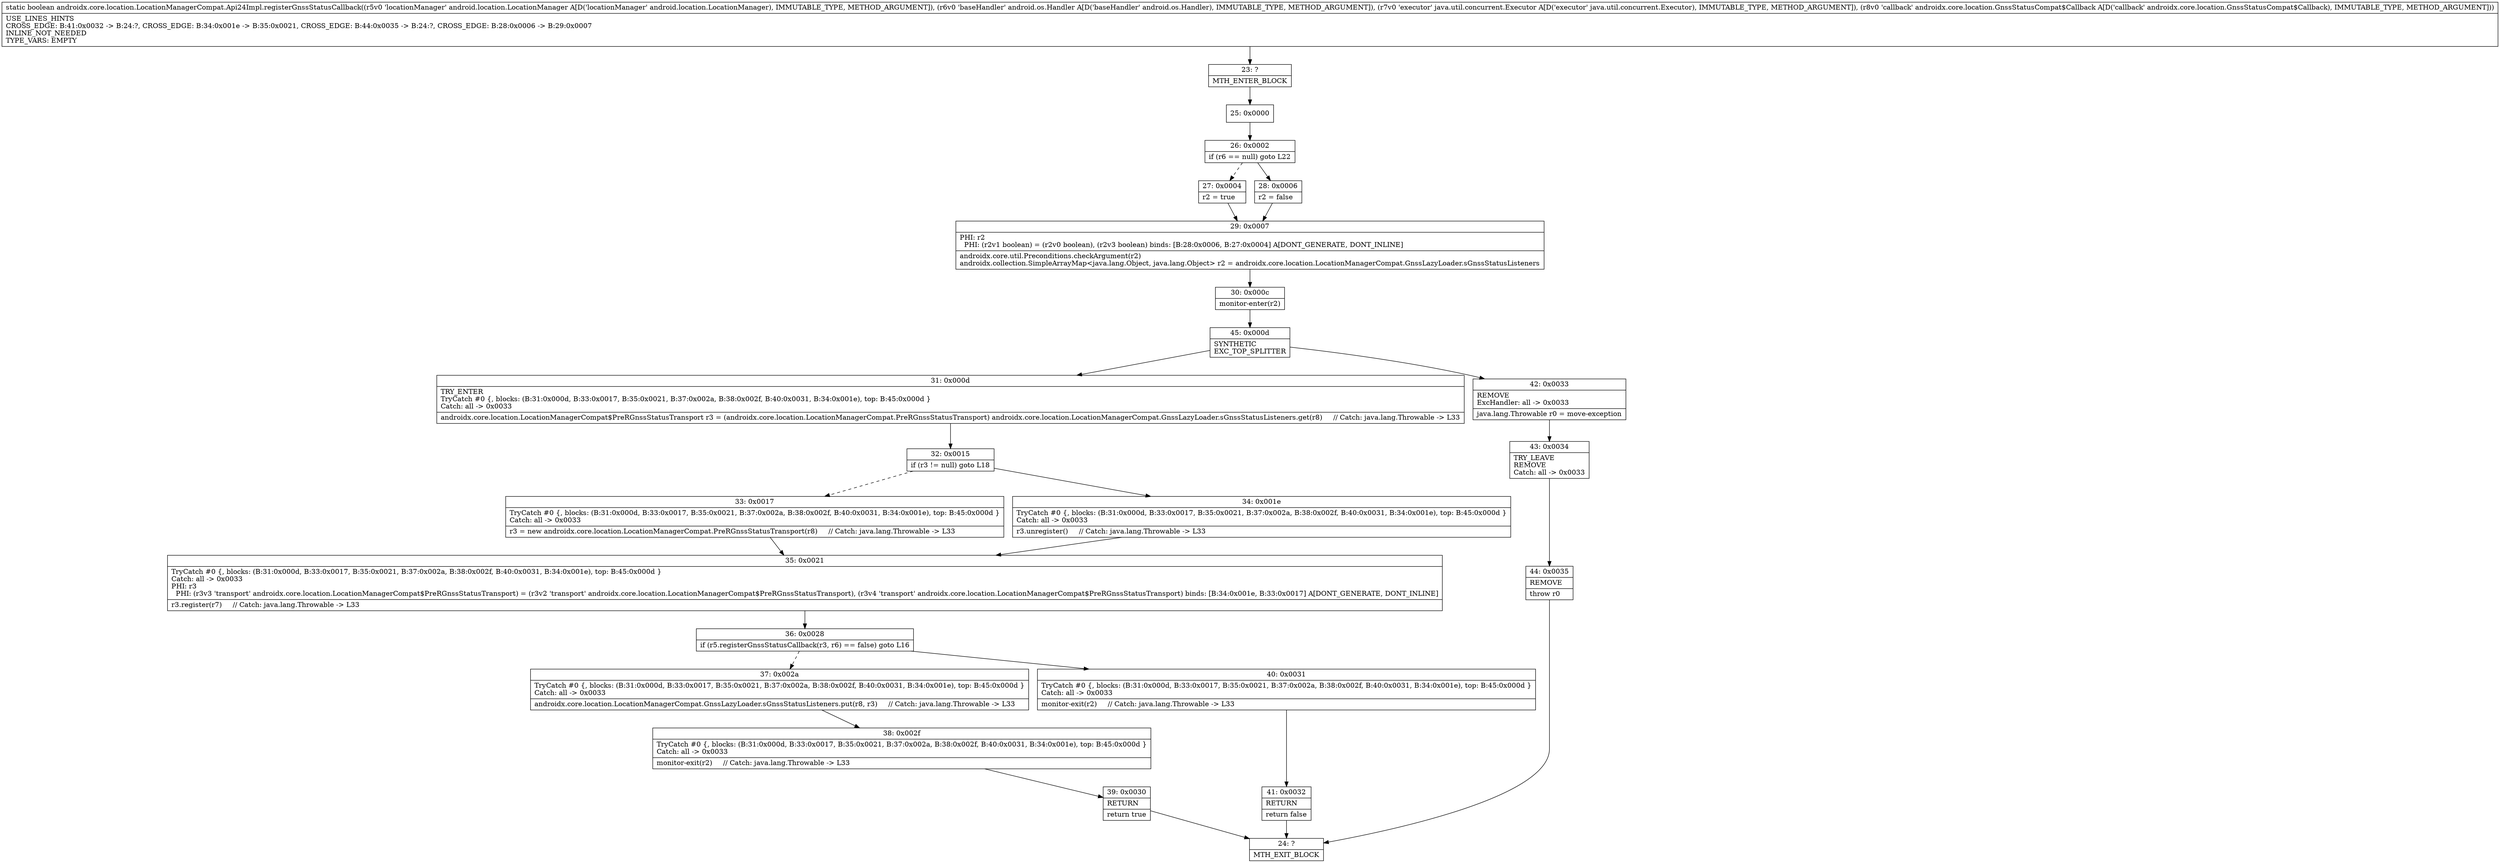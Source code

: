 digraph "CFG forandroidx.core.location.LocationManagerCompat.Api24Impl.registerGnssStatusCallback(Landroid\/location\/LocationManager;Landroid\/os\/Handler;Ljava\/util\/concurrent\/Executor;Landroidx\/core\/location\/GnssStatusCompat$Callback;)Z" {
Node_23 [shape=record,label="{23\:\ ?|MTH_ENTER_BLOCK\l}"];
Node_25 [shape=record,label="{25\:\ 0x0000}"];
Node_26 [shape=record,label="{26\:\ 0x0002|if (r6 == null) goto L22\l}"];
Node_27 [shape=record,label="{27\:\ 0x0004|r2 = true\l}"];
Node_29 [shape=record,label="{29\:\ 0x0007|PHI: r2 \l  PHI: (r2v1 boolean) = (r2v0 boolean), (r2v3 boolean) binds: [B:28:0x0006, B:27:0x0004] A[DONT_GENERATE, DONT_INLINE]\l|androidx.core.util.Preconditions.checkArgument(r2)\landroidx.collection.SimpleArrayMap\<java.lang.Object, java.lang.Object\> r2 = androidx.core.location.LocationManagerCompat.GnssLazyLoader.sGnssStatusListeners\l}"];
Node_30 [shape=record,label="{30\:\ 0x000c|monitor\-enter(r2)\l}"];
Node_45 [shape=record,label="{45\:\ 0x000d|SYNTHETIC\lEXC_TOP_SPLITTER\l}"];
Node_31 [shape=record,label="{31\:\ 0x000d|TRY_ENTER\lTryCatch #0 \{, blocks: (B:31:0x000d, B:33:0x0017, B:35:0x0021, B:37:0x002a, B:38:0x002f, B:40:0x0031, B:34:0x001e), top: B:45:0x000d \}\lCatch: all \-\> 0x0033\l|androidx.core.location.LocationManagerCompat$PreRGnssStatusTransport r3 = (androidx.core.location.LocationManagerCompat.PreRGnssStatusTransport) androidx.core.location.LocationManagerCompat.GnssLazyLoader.sGnssStatusListeners.get(r8)     \/\/ Catch: java.lang.Throwable \-\> L33\l}"];
Node_32 [shape=record,label="{32\:\ 0x0015|if (r3 != null) goto L18\l}"];
Node_33 [shape=record,label="{33\:\ 0x0017|TryCatch #0 \{, blocks: (B:31:0x000d, B:33:0x0017, B:35:0x0021, B:37:0x002a, B:38:0x002f, B:40:0x0031, B:34:0x001e), top: B:45:0x000d \}\lCatch: all \-\> 0x0033\l|r3 = new androidx.core.location.LocationManagerCompat.PreRGnssStatusTransport(r8)     \/\/ Catch: java.lang.Throwable \-\> L33\l}"];
Node_35 [shape=record,label="{35\:\ 0x0021|TryCatch #0 \{, blocks: (B:31:0x000d, B:33:0x0017, B:35:0x0021, B:37:0x002a, B:38:0x002f, B:40:0x0031, B:34:0x001e), top: B:45:0x000d \}\lCatch: all \-\> 0x0033\lPHI: r3 \l  PHI: (r3v3 'transport' androidx.core.location.LocationManagerCompat$PreRGnssStatusTransport) = (r3v2 'transport' androidx.core.location.LocationManagerCompat$PreRGnssStatusTransport), (r3v4 'transport' androidx.core.location.LocationManagerCompat$PreRGnssStatusTransport) binds: [B:34:0x001e, B:33:0x0017] A[DONT_GENERATE, DONT_INLINE]\l|r3.register(r7)     \/\/ Catch: java.lang.Throwable \-\> L33\l}"];
Node_36 [shape=record,label="{36\:\ 0x0028|if (r5.registerGnssStatusCallback(r3, r6) == false) goto L16\l}"];
Node_37 [shape=record,label="{37\:\ 0x002a|TryCatch #0 \{, blocks: (B:31:0x000d, B:33:0x0017, B:35:0x0021, B:37:0x002a, B:38:0x002f, B:40:0x0031, B:34:0x001e), top: B:45:0x000d \}\lCatch: all \-\> 0x0033\l|androidx.core.location.LocationManagerCompat.GnssLazyLoader.sGnssStatusListeners.put(r8, r3)     \/\/ Catch: java.lang.Throwable \-\> L33\l}"];
Node_38 [shape=record,label="{38\:\ 0x002f|TryCatch #0 \{, blocks: (B:31:0x000d, B:33:0x0017, B:35:0x0021, B:37:0x002a, B:38:0x002f, B:40:0x0031, B:34:0x001e), top: B:45:0x000d \}\lCatch: all \-\> 0x0033\l|monitor\-exit(r2)     \/\/ Catch: java.lang.Throwable \-\> L33\l}"];
Node_39 [shape=record,label="{39\:\ 0x0030|RETURN\l|return true\l}"];
Node_24 [shape=record,label="{24\:\ ?|MTH_EXIT_BLOCK\l}"];
Node_40 [shape=record,label="{40\:\ 0x0031|TryCatch #0 \{, blocks: (B:31:0x000d, B:33:0x0017, B:35:0x0021, B:37:0x002a, B:38:0x002f, B:40:0x0031, B:34:0x001e), top: B:45:0x000d \}\lCatch: all \-\> 0x0033\l|monitor\-exit(r2)     \/\/ Catch: java.lang.Throwable \-\> L33\l}"];
Node_41 [shape=record,label="{41\:\ 0x0032|RETURN\l|return false\l}"];
Node_34 [shape=record,label="{34\:\ 0x001e|TryCatch #0 \{, blocks: (B:31:0x000d, B:33:0x0017, B:35:0x0021, B:37:0x002a, B:38:0x002f, B:40:0x0031, B:34:0x001e), top: B:45:0x000d \}\lCatch: all \-\> 0x0033\l|r3.unregister()     \/\/ Catch: java.lang.Throwable \-\> L33\l}"];
Node_42 [shape=record,label="{42\:\ 0x0033|REMOVE\lExcHandler: all \-\> 0x0033\l|java.lang.Throwable r0 = move\-exception\l}"];
Node_43 [shape=record,label="{43\:\ 0x0034|TRY_LEAVE\lREMOVE\lCatch: all \-\> 0x0033\l}"];
Node_44 [shape=record,label="{44\:\ 0x0035|REMOVE\l|throw r0\l}"];
Node_28 [shape=record,label="{28\:\ 0x0006|r2 = false\l}"];
MethodNode[shape=record,label="{static boolean androidx.core.location.LocationManagerCompat.Api24Impl.registerGnssStatusCallback((r5v0 'locationManager' android.location.LocationManager A[D('locationManager' android.location.LocationManager), IMMUTABLE_TYPE, METHOD_ARGUMENT]), (r6v0 'baseHandler' android.os.Handler A[D('baseHandler' android.os.Handler), IMMUTABLE_TYPE, METHOD_ARGUMENT]), (r7v0 'executor' java.util.concurrent.Executor A[D('executor' java.util.concurrent.Executor), IMMUTABLE_TYPE, METHOD_ARGUMENT]), (r8v0 'callback' androidx.core.location.GnssStatusCompat$Callback A[D('callback' androidx.core.location.GnssStatusCompat$Callback), IMMUTABLE_TYPE, METHOD_ARGUMENT]))  | USE_LINES_HINTS\lCROSS_EDGE: B:41:0x0032 \-\> B:24:?, CROSS_EDGE: B:34:0x001e \-\> B:35:0x0021, CROSS_EDGE: B:44:0x0035 \-\> B:24:?, CROSS_EDGE: B:28:0x0006 \-\> B:29:0x0007\lINLINE_NOT_NEEDED\lTYPE_VARS: EMPTY\l}"];
MethodNode -> Node_23;Node_23 -> Node_25;
Node_25 -> Node_26;
Node_26 -> Node_27[style=dashed];
Node_26 -> Node_28;
Node_27 -> Node_29;
Node_29 -> Node_30;
Node_30 -> Node_45;
Node_45 -> Node_31;
Node_45 -> Node_42;
Node_31 -> Node_32;
Node_32 -> Node_33[style=dashed];
Node_32 -> Node_34;
Node_33 -> Node_35;
Node_35 -> Node_36;
Node_36 -> Node_37[style=dashed];
Node_36 -> Node_40;
Node_37 -> Node_38;
Node_38 -> Node_39;
Node_39 -> Node_24;
Node_40 -> Node_41;
Node_41 -> Node_24;
Node_34 -> Node_35;
Node_42 -> Node_43;
Node_43 -> Node_44;
Node_44 -> Node_24;
Node_28 -> Node_29;
}


